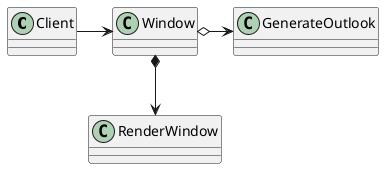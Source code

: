 @startuml
class Client
class Window
class RenderWindow
class GenerateOutlook
Client -> Window
Window *--> RenderWindow
Window o-> GenerateOutlook

@enduml
